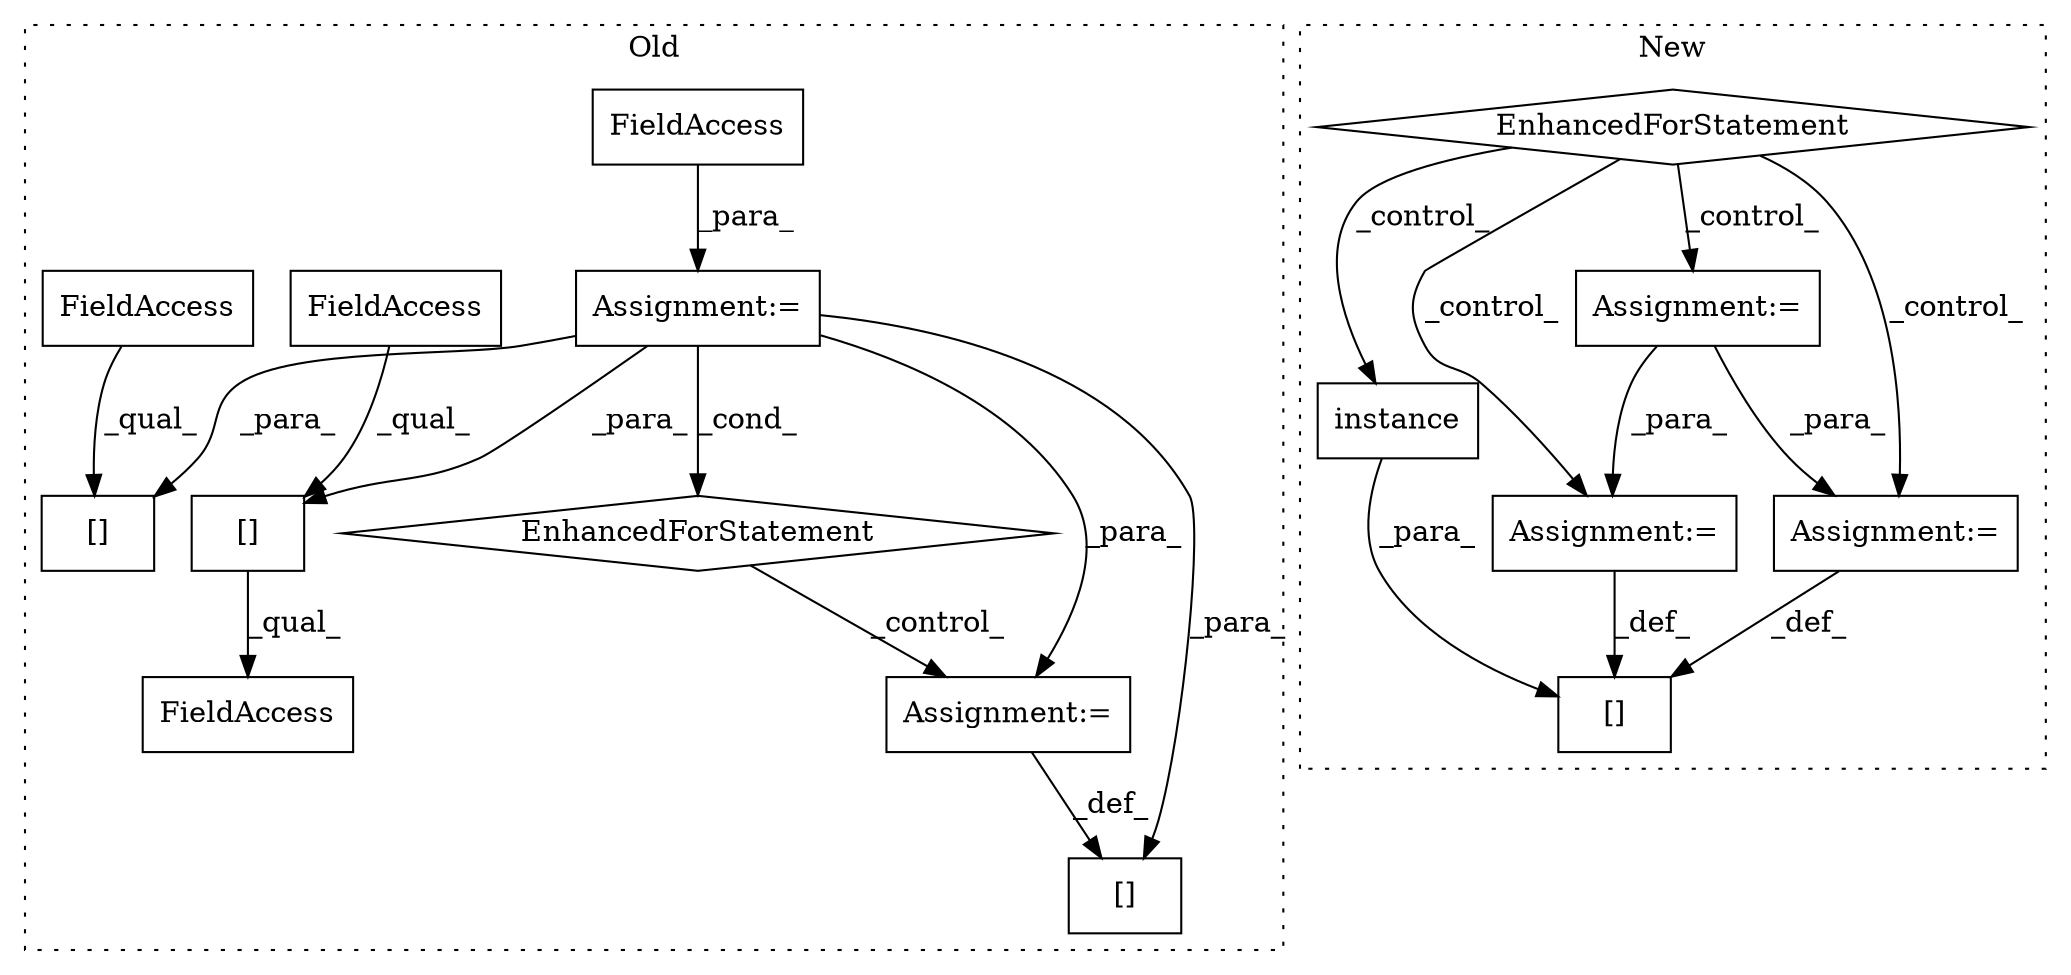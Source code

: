 digraph G {
subgraph cluster0 {
1 [label="[]" a="2" s="415,451" l="27,1" shape="box"];
3 [label="FieldAccess" a="22" s="415" l="44" shape="box"];
5 [label="Assignment:=" a="7" s="291,375" l="53,2" shape="box"];
6 [label="EnhancedForStatement" a="70" s="291,375" l="53,2" shape="diamond"];
7 [label="[]" a="2" s="495,520" l="16,1" shape="box"];
8 [label="Assignment:=" a="7" s="404" l="1" shape="box"];
10 [label="FieldAccess" a="22" s="495" l="15" shape="box"];
11 [label="FieldAccess" a="22" s="415" l="26" shape="box"];
12 [label="FieldAccess" a="22" s="360" l="15" shape="box"];
13 [label="[]" a="2" s="537,552" l="6,1" shape="box"];
label = "Old";
style="dotted";
}
subgraph cluster1 {
2 [label="instance" a="32" s="698" l="10" shape="box"];
4 [label="[]" a="2" s="685,708" l="7,1" shape="box"];
9 [label="EnhancedForStatement" a="70" s="375,458" l="53,2" shape="diamond"];
14 [label="Assignment:=" a="7" s="582" l="1" shape="box"];
15 [label="Assignment:=" a="7" s="648" l="1" shape="box"];
16 [label="Assignment:=" a="7" s="533" l="1" shape="box"];
label = "New";
style="dotted";
}
1 -> 3 [label="_qual_"];
2 -> 4 [label="_para_"];
5 -> 6 [label="_cond_"];
5 -> 13 [label="_para_"];
5 -> 7 [label="_para_"];
5 -> 8 [label="_para_"];
5 -> 1 [label="_para_"];
6 -> 8 [label="_control_"];
8 -> 13 [label="_def_"];
9 -> 14 [label="_control_"];
9 -> 2 [label="_control_"];
9 -> 15 [label="_control_"];
9 -> 16 [label="_control_"];
10 -> 7 [label="_qual_"];
11 -> 1 [label="_qual_"];
12 -> 5 [label="_para_"];
14 -> 4 [label="_def_"];
15 -> 4 [label="_def_"];
16 -> 15 [label="_para_"];
16 -> 14 [label="_para_"];
}